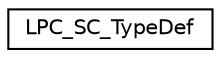 digraph "Graphical Class Hierarchy"
{
  edge [fontname="Helvetica",fontsize="10",labelfontname="Helvetica",labelfontsize="10"];
  node [fontname="Helvetica",fontsize="10",shape=record];
  rankdir="LR";
  Node1 [label="LPC_SC_TypeDef",height=0.2,width=0.4,color="black", fillcolor="white", style="filled",URL="$df/d8b/structLPC__SC__TypeDef.html"];
}

